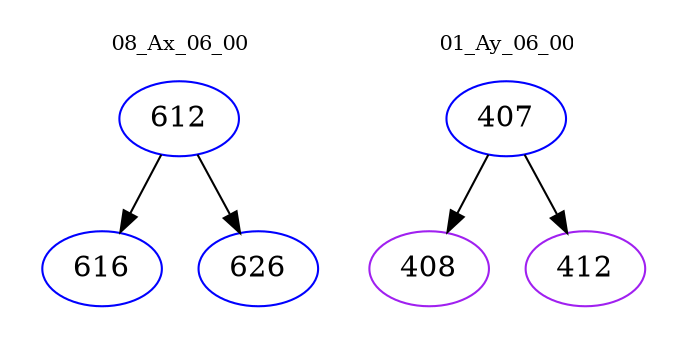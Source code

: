digraph{
subgraph cluster_0 {
color = white
label = "08_Ax_06_00";
fontsize=10;
T0_612 [label="612", color="blue"]
T0_612 -> T0_616 [color="black"]
T0_616 [label="616", color="blue"]
T0_612 -> T0_626 [color="black"]
T0_626 [label="626", color="blue"]
}
subgraph cluster_1 {
color = white
label = "01_Ay_06_00";
fontsize=10;
T1_407 [label="407", color="blue"]
T1_407 -> T1_408 [color="black"]
T1_408 [label="408", color="purple"]
T1_407 -> T1_412 [color="black"]
T1_412 [label="412", color="purple"]
}
}
